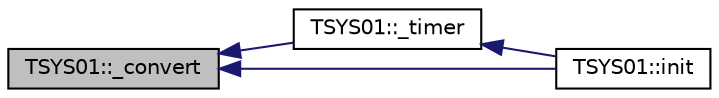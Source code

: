 digraph "TSYS01::_convert"
{
 // INTERACTIVE_SVG=YES
  edge [fontname="Helvetica",fontsize="10",labelfontname="Helvetica",labelfontsize="10"];
  node [fontname="Helvetica",fontsize="10",shape=record];
  rankdir="LR";
  Node1 [label="TSYS01::_convert",height=0.2,width=0.4,color="black", fillcolor="grey75", style="filled", fontcolor="black"];
  Node1 -> Node2 [dir="back",color="midnightblue",fontsize="10",style="solid",fontname="Helvetica"];
  Node2 [label="TSYS01::_timer",height=0.2,width=0.4,color="black", fillcolor="white", style="filled",URL="$classTSYS01.html#ac9b0b19764521622f799eb098956463f"];
  Node2 -> Node3 [dir="back",color="midnightblue",fontsize="10",style="solid",fontname="Helvetica"];
  Node3 [label="TSYS01::init",height=0.2,width=0.4,color="black", fillcolor="white", style="filled",URL="$classTSYS01.html#aeeb9f8e45c008977d298085d2d12461e"];
  Node1 -> Node3 [dir="back",color="midnightblue",fontsize="10",style="solid",fontname="Helvetica"];
}
